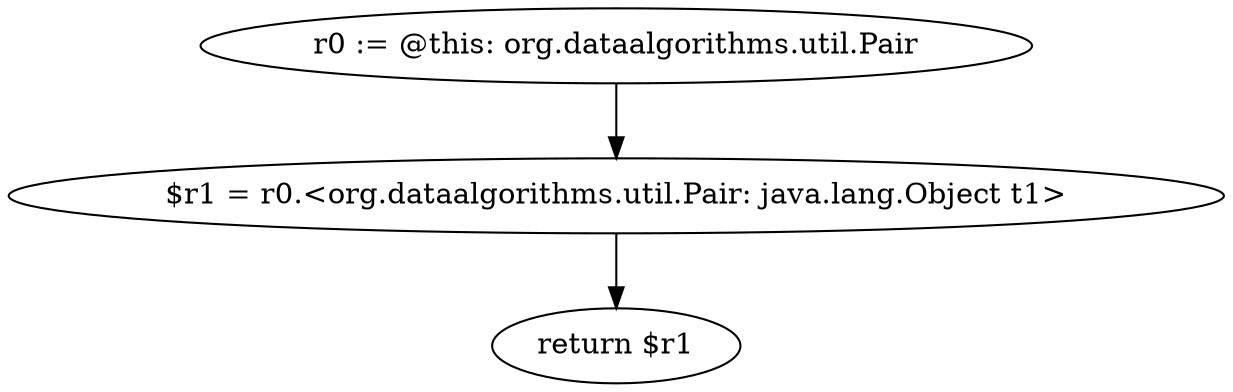 digraph "unitGraph" {
    "r0 := @this: org.dataalgorithms.util.Pair"
    "$r1 = r0.<org.dataalgorithms.util.Pair: java.lang.Object t1>"
    "return $r1"
    "r0 := @this: org.dataalgorithms.util.Pair"->"$r1 = r0.<org.dataalgorithms.util.Pair: java.lang.Object t1>";
    "$r1 = r0.<org.dataalgorithms.util.Pair: java.lang.Object t1>"->"return $r1";
}
